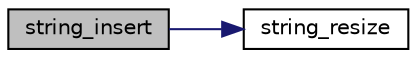 digraph "string_insert"
{
 // INTERACTIVE_SVG=YES
 // LATEX_PDF_SIZE
  edge [fontname="Helvetica",fontsize="10",labelfontname="Helvetica",labelfontsize="10"];
  node [fontname="Helvetica",fontsize="10",shape=record];
  rankdir="LR";
  Node26 [label="string_insert",height=0.2,width=0.4,color="black", fillcolor="grey75", style="filled", fontcolor="black",tooltip=" "];
  Node26 -> Node27 [color="midnightblue",fontsize="10",style="solid",fontname="Helvetica"];
  Node27 [label="string_resize",height=0.2,width=0.4,color="black", fillcolor="white", style="filled",URL="$string_8h.html#aa1acc465867856e8830dafb26bb6e4dd",tooltip=" "];
}
